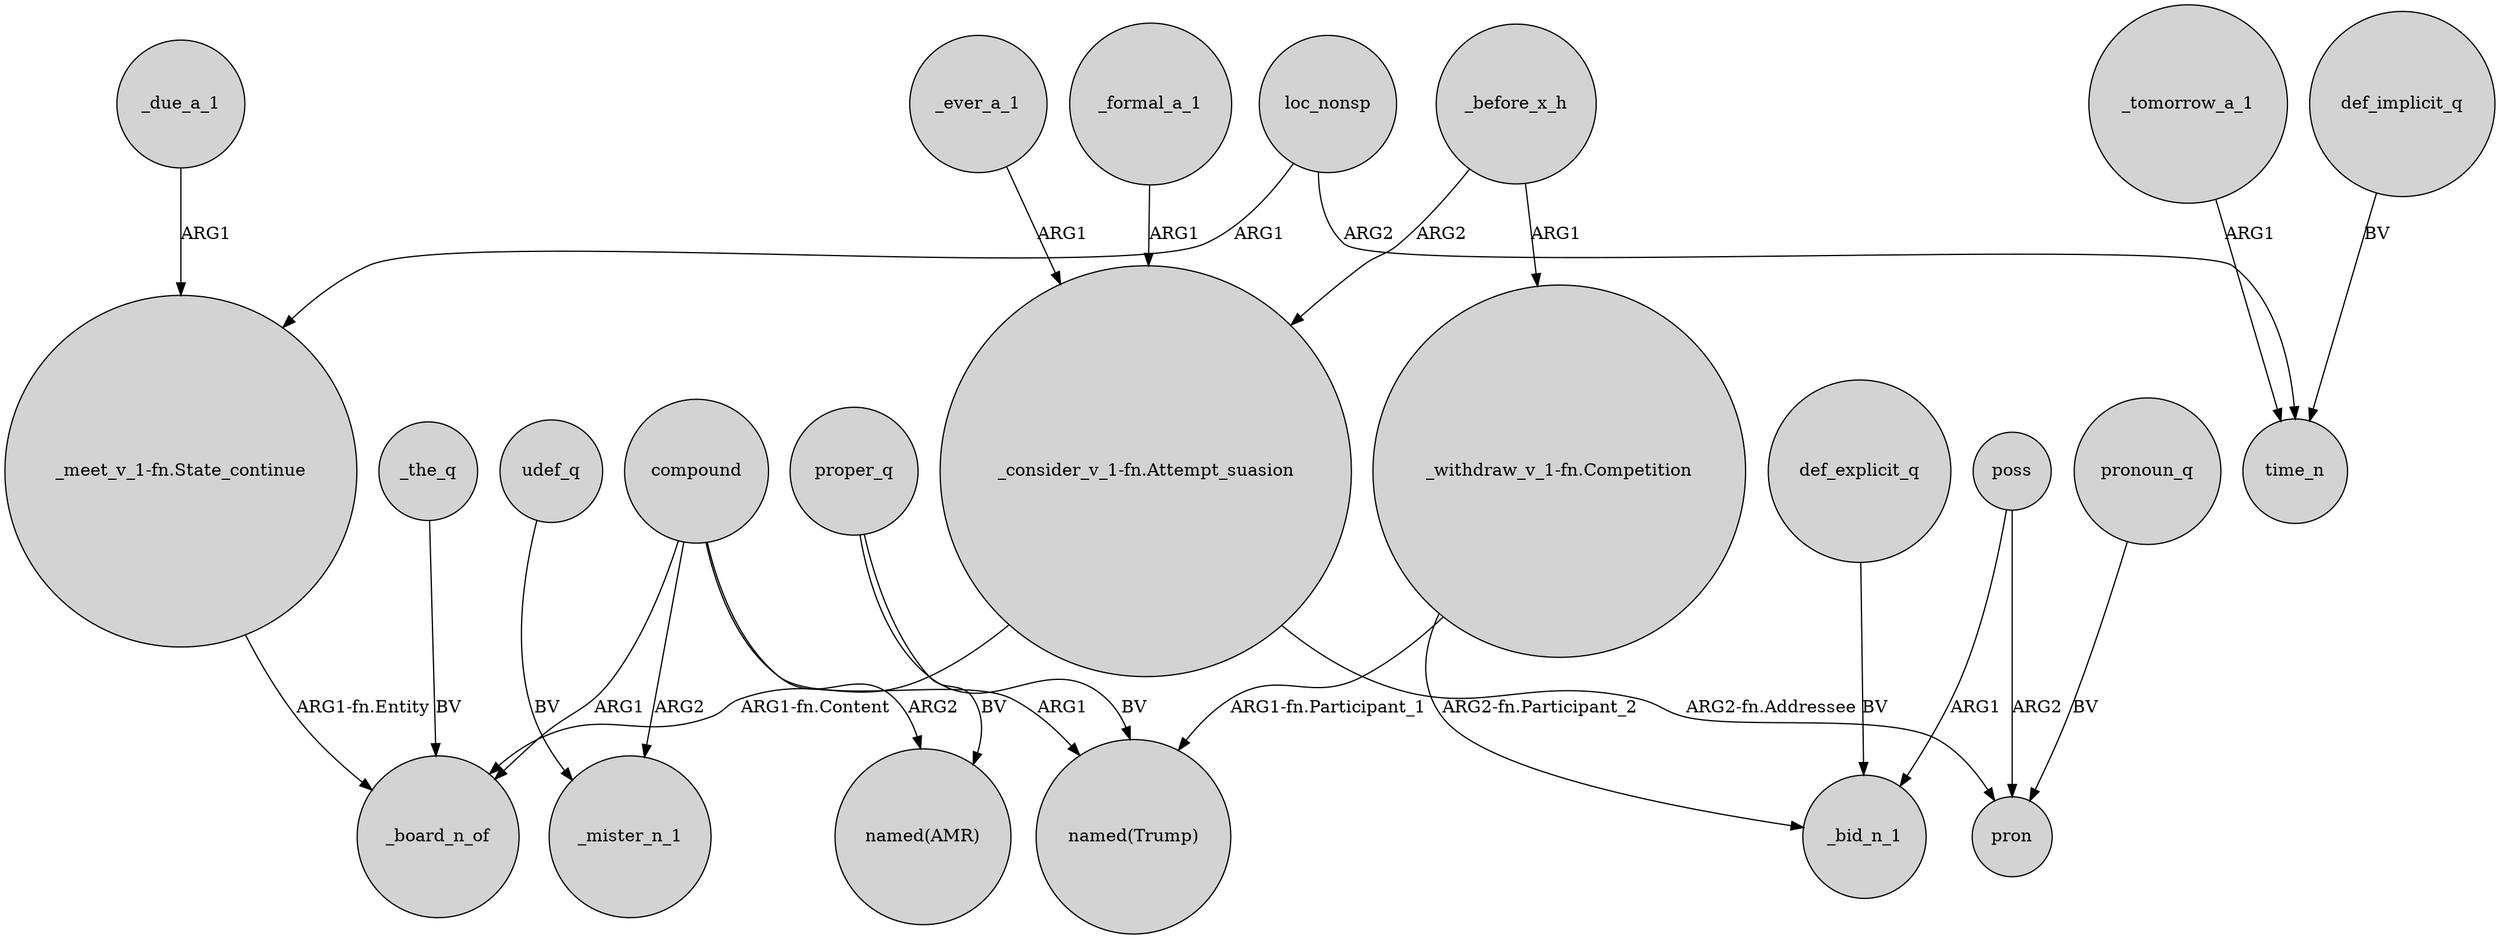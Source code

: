 digraph {
	node [shape=circle style=filled]
	"_consider_v_1-fn.Attempt_suasion" -> _board_n_of [label="ARG1-fn.Content"]
	compound -> _mister_n_1 [label=ARG2]
	"_consider_v_1-fn.Attempt_suasion" -> pron [label="ARG2-fn.Addressee"]
	poss -> _bid_n_1 [label=ARG1]
	_due_a_1 -> "_meet_v_1-fn.State_continue" [label=ARG1]
	compound -> "named(Trump)" [label=ARG1]
	"_withdraw_v_1-fn.Competition" -> _bid_n_1 [label="ARG2-fn.Participant_2"]
	udef_q -> _mister_n_1 [label=BV]
	_the_q -> _board_n_of [label=BV]
	pronoun_q -> pron [label=BV]
	def_explicit_q -> _bid_n_1 [label=BV]
	poss -> pron [label=ARG2]
	_before_x_h -> "_withdraw_v_1-fn.Competition" [label=ARG1]
	compound -> _board_n_of [label=ARG1]
	_ever_a_1 -> "_consider_v_1-fn.Attempt_suasion" [label=ARG1]
	"_withdraw_v_1-fn.Competition" -> "named(Trump)" [label="ARG1-fn.Participant_1"]
	loc_nonsp -> "_meet_v_1-fn.State_continue" [label=ARG1]
	"_meet_v_1-fn.State_continue" -> _board_n_of [label="ARG1-fn.Entity"]
	_before_x_h -> "_consider_v_1-fn.Attempt_suasion" [label=ARG2]
	_tomorrow_a_1 -> time_n [label=ARG1]
	proper_q -> "named(AMR)" [label=BV]
	proper_q -> "named(Trump)" [label=BV]
	loc_nonsp -> time_n [label=ARG2]
	compound -> "named(AMR)" [label=ARG2]
	_formal_a_1 -> "_consider_v_1-fn.Attempt_suasion" [label=ARG1]
	def_implicit_q -> time_n [label=BV]
}
